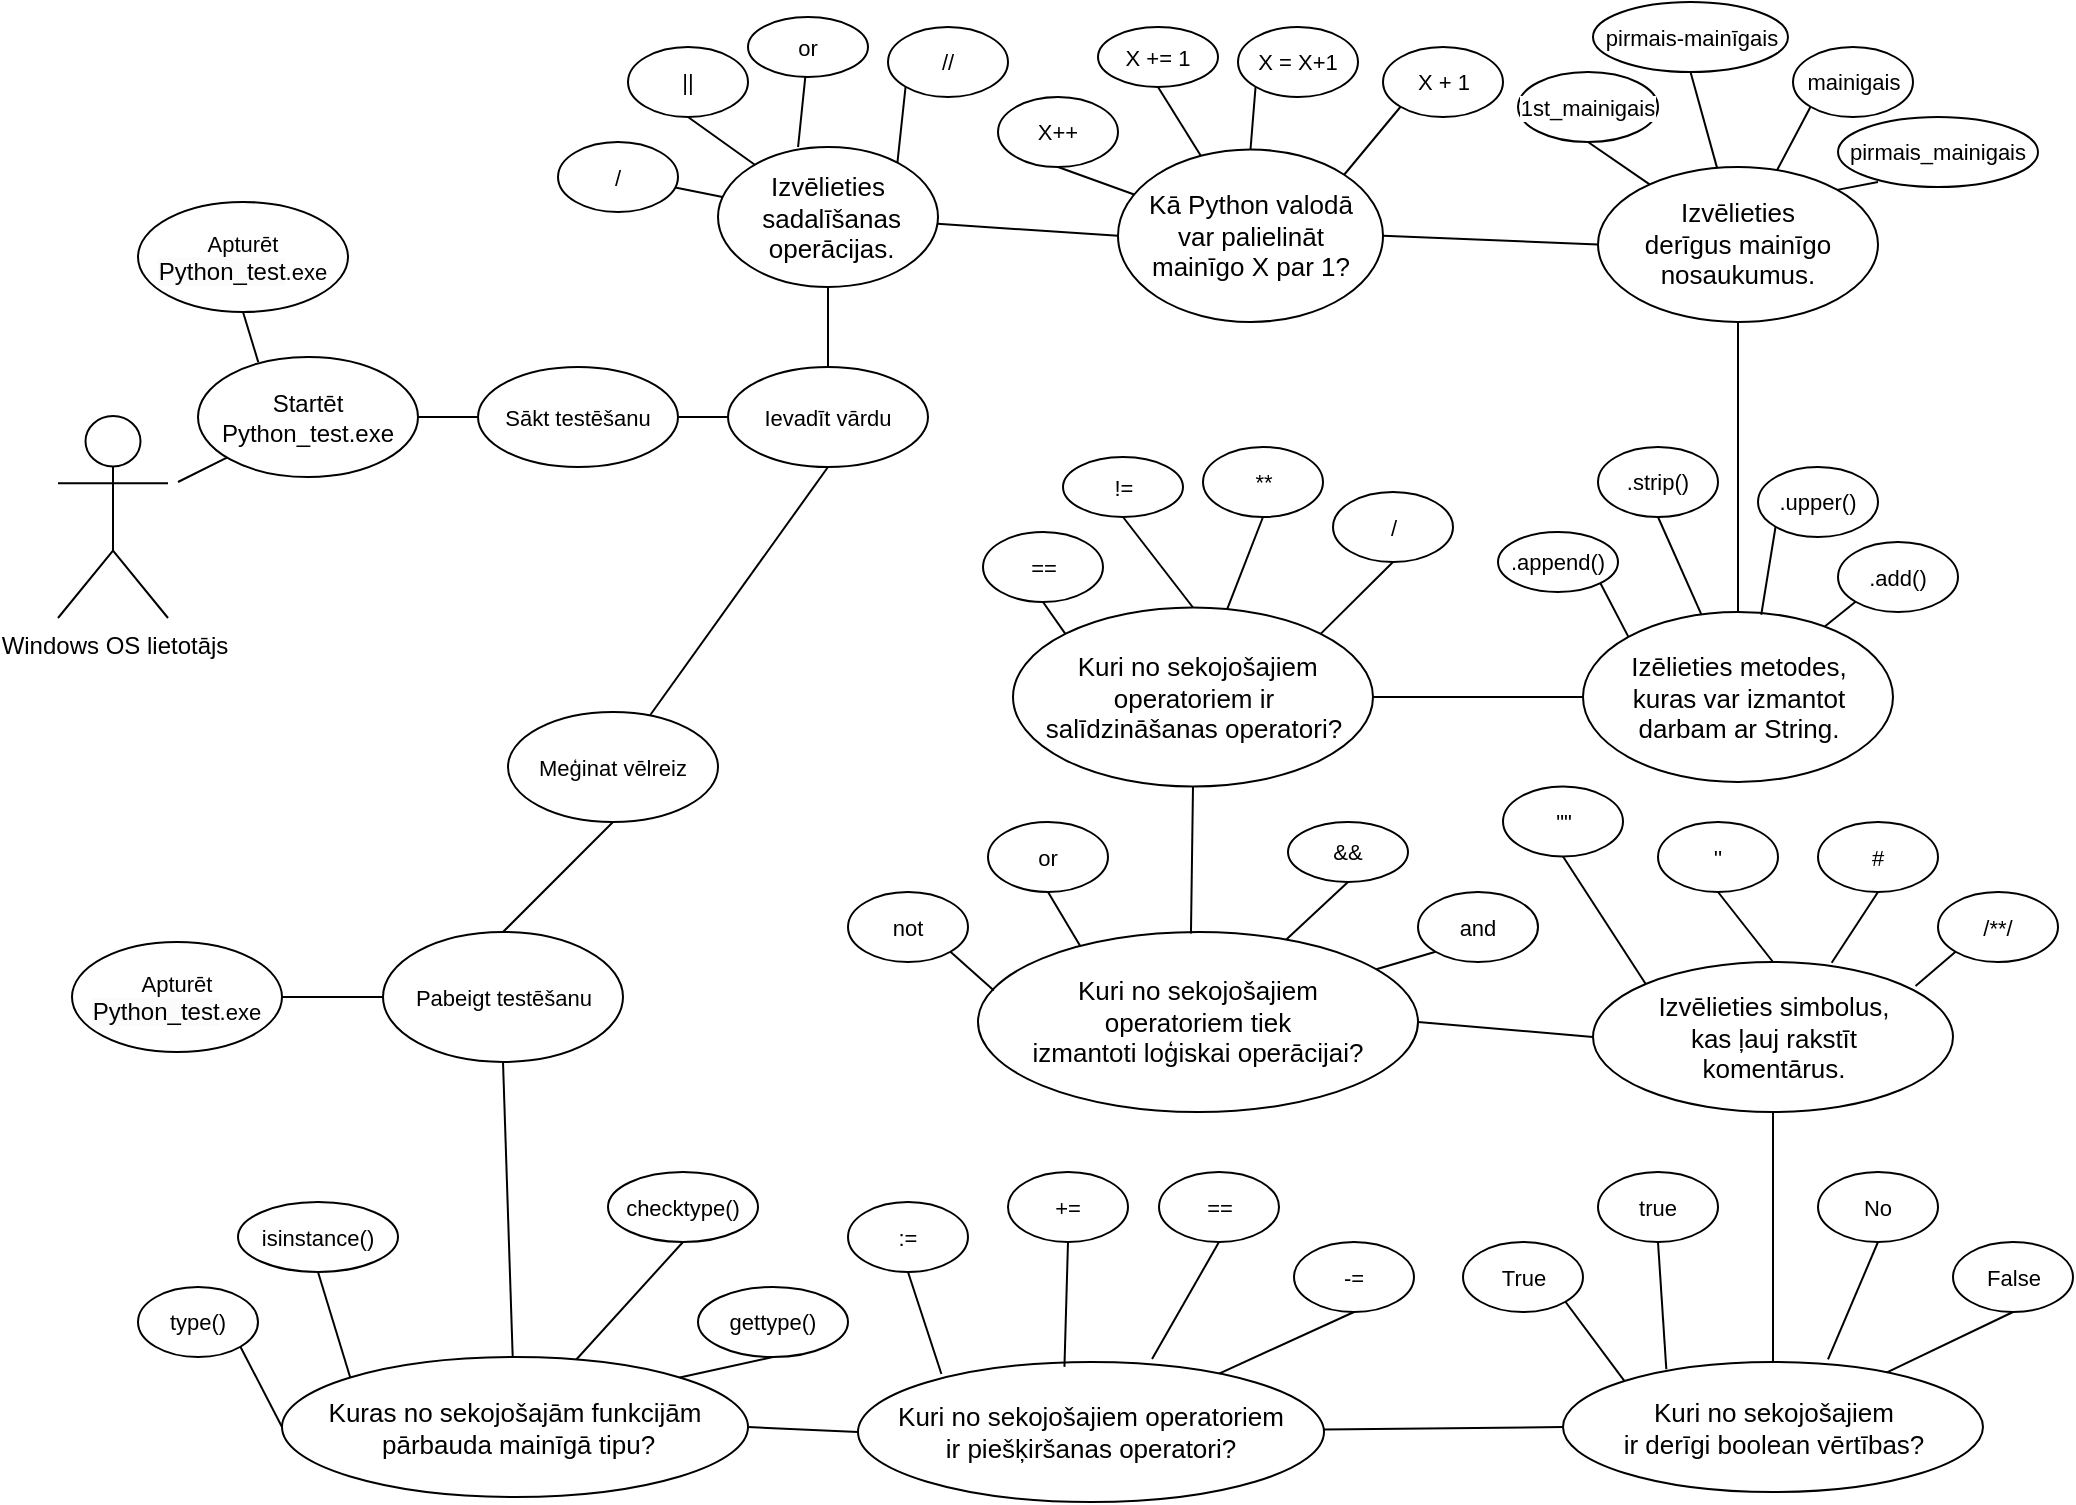<mxfile version="24.4.10" type="device">
  <diagram name="Page-1" id="AFh0QDY7OUevubZ1lofg">
    <mxGraphModel dx="2387" dy="940" grid="1" gridSize="10" guides="1" tooltips="1" connect="1" arrows="1" fold="1" page="1" pageScale="1" pageWidth="850" pageHeight="1100" math="0" shadow="0">
      <root>
        <mxCell id="0" />
        <mxCell id="1" parent="0" />
        <mxCell id="Z0cSFoAsNbvXdKRLB-xp-1" value="Windows OS lietotājs" style="shape=umlActor;verticalLabelPosition=bottom;verticalAlign=top;html=1;" parent="1" vertex="1">
          <mxGeometry x="-800" y="247" width="55" height="101" as="geometry" />
        </mxCell>
        <mxCell id="Z0cSFoAsNbvXdKRLB-xp-67" style="edgeStyle=none;rounded=0;orthogonalLoop=1;jettySize=auto;html=1;exitX=0.274;exitY=0.043;exitDx=0;exitDy=0;entryX=0.5;entryY=1;entryDx=0;entryDy=0;strokeColor=default;align=center;verticalAlign=middle;fontFamily=Helvetica;fontSize=11;fontColor=default;labelBackgroundColor=default;endArrow=none;exitPerimeter=0;" parent="1" source="Z0cSFoAsNbvXdKRLB-xp-3" target="Z0cSFoAsNbvXdKRLB-xp-66" edge="1">
          <mxGeometry relative="1" as="geometry" />
        </mxCell>
        <mxCell id="Z0cSFoAsNbvXdKRLB-xp-131" value="" style="edgeStyle=none;rounded=0;orthogonalLoop=1;jettySize=auto;html=1;strokeColor=default;align=center;verticalAlign=middle;fontFamily=Helvetica;fontSize=11;fontColor=default;labelBackgroundColor=default;endArrow=none;" parent="1" source="Z0cSFoAsNbvXdKRLB-xp-3" edge="1">
          <mxGeometry relative="1" as="geometry">
            <mxPoint x="-740" y="280" as="targetPoint" />
          </mxGeometry>
        </mxCell>
        <mxCell id="Afst8r1-JRauYfZPPQ8e-2" style="edgeStyle=none;rounded=0;orthogonalLoop=1;jettySize=auto;html=1;exitX=1;exitY=0.5;exitDx=0;exitDy=0;strokeColor=default;align=center;verticalAlign=middle;fontFamily=Helvetica;fontSize=11;fontColor=default;labelBackgroundColor=default;endArrow=none;" parent="1" source="Z0cSFoAsNbvXdKRLB-xp-3" target="Z0cSFoAsNbvXdKRLB-xp-124" edge="1">
          <mxGeometry relative="1" as="geometry" />
        </mxCell>
        <mxCell id="Z0cSFoAsNbvXdKRLB-xp-3" value="Startēt Python_test.exe" style="ellipse;whiteSpace=wrap;html=1;" parent="1" vertex="1">
          <mxGeometry x="-730" y="217.5" width="110" height="60" as="geometry" />
        </mxCell>
        <mxCell id="Z0cSFoAsNbvXdKRLB-xp-66" value="Apturēt&lt;br&gt;&lt;div&gt;&lt;span style=&quot;background-color: rgb(251, 251, 251); font-size: 12px;&quot;&gt;Python_test&lt;/span&gt;.exe&lt;/div&gt;" style="ellipse;whiteSpace=wrap;html=1;fontFamily=Helvetica;fontSize=11;fontColor=default;labelBackgroundColor=default;" parent="1" vertex="1">
          <mxGeometry x="-760" y="140" width="105" height="55" as="geometry" />
        </mxCell>
        <mxCell id="Z0cSFoAsNbvXdKRLB-xp-71" style="edgeStyle=none;rounded=0;orthogonalLoop=1;jettySize=auto;html=1;exitX=0.5;exitY=0;exitDx=0;exitDy=0;entryX=0.5;entryY=1;entryDx=0;entryDy=0;strokeColor=default;align=center;verticalAlign=middle;fontFamily=Helvetica;fontSize=11;fontColor=default;labelBackgroundColor=default;endArrow=none;" parent="1" source="Z0cSFoAsNbvXdKRLB-xp-68" target="Z0cSFoAsNbvXdKRLB-xp-70" edge="1">
          <mxGeometry relative="1" as="geometry" />
        </mxCell>
        <mxCell id="Z0cSFoAsNbvXdKRLB-xp-68" value="Ievadīt vārdu" style="ellipse;whiteSpace=wrap;html=1;fontFamily=Helvetica;fontSize=11;fontColor=default;labelBackgroundColor=default;" parent="1" vertex="1">
          <mxGeometry x="-465" y="222.5" width="100" height="50" as="geometry" />
        </mxCell>
        <mxCell id="Z0cSFoAsNbvXdKRLB-xp-78" style="edgeStyle=none;rounded=0;orthogonalLoop=1;jettySize=auto;html=1;exitX=0.815;exitY=0.121;exitDx=0;exitDy=0;entryX=0;entryY=1;entryDx=0;entryDy=0;strokeColor=default;align=center;verticalAlign=middle;fontFamily=Helvetica;fontSize=11;fontColor=default;labelBackgroundColor=default;endArrow=none;exitPerimeter=0;" parent="1" source="Z0cSFoAsNbvXdKRLB-xp-70" target="Z0cSFoAsNbvXdKRLB-xp-77" edge="1">
          <mxGeometry relative="1" as="geometry" />
        </mxCell>
        <mxCell id="Z0cSFoAsNbvXdKRLB-xp-90" style="edgeStyle=none;rounded=0;orthogonalLoop=1;jettySize=auto;html=1;entryX=0;entryY=0.5;entryDx=0;entryDy=0;strokeColor=default;align=center;verticalAlign=middle;fontFamily=Helvetica;fontSize=11;fontColor=default;labelBackgroundColor=default;endArrow=none;" parent="1" source="Z0cSFoAsNbvXdKRLB-xp-70" target="Z0cSFoAsNbvXdKRLB-xp-82" edge="1">
          <mxGeometry relative="1" as="geometry" />
        </mxCell>
        <mxCell id="Z0cSFoAsNbvXdKRLB-xp-70" value="&lt;font style=&quot;font-size: 13px;&quot;&gt;Izvēlieties&lt;/font&gt;&lt;div style=&quot;font-size: 13px;&quot;&gt;&lt;font style=&quot;font-size: 13px;&quot;&gt;&amp;nbsp;sadalīšanas&lt;/font&gt;&lt;div style=&quot;&quot;&gt;&lt;font style=&quot;font-size: 13px;&quot;&gt;&amp;nbsp;operācijas.&lt;/font&gt;&lt;/div&gt;&lt;/div&gt;" style="ellipse;whiteSpace=wrap;html=1;fontFamily=Helvetica;fontSize=11;fontColor=default;labelBackgroundColor=default;" parent="1" vertex="1">
          <mxGeometry x="-470" y="112.5" width="110" height="70" as="geometry" />
        </mxCell>
        <mxCell id="Z0cSFoAsNbvXdKRLB-xp-72" value="or" style="ellipse;whiteSpace=wrap;html=1;fontFamily=Helvetica;fontSize=11;fontColor=default;labelBackgroundColor=default;" parent="1" vertex="1">
          <mxGeometry x="-455" y="47.5" width="60" height="30" as="geometry" />
        </mxCell>
        <mxCell id="Z0cSFoAsNbvXdKRLB-xp-74" style="edgeStyle=none;rounded=0;orthogonalLoop=1;jettySize=auto;html=1;exitX=0.5;exitY=1;exitDx=0;exitDy=0;strokeColor=default;align=center;verticalAlign=middle;fontFamily=Helvetica;fontSize=11;fontColor=default;labelBackgroundColor=default;endArrow=none;" parent="1" source="Z0cSFoAsNbvXdKRLB-xp-73" target="Z0cSFoAsNbvXdKRLB-xp-70" edge="1">
          <mxGeometry relative="1" as="geometry" />
        </mxCell>
        <mxCell id="Z0cSFoAsNbvXdKRLB-xp-73" value="||" style="ellipse;whiteSpace=wrap;html=1;fontFamily=Helvetica;fontSize=11;fontColor=default;labelBackgroundColor=default;" parent="1" vertex="1">
          <mxGeometry x="-515" y="62.5" width="60" height="35" as="geometry" />
        </mxCell>
        <mxCell id="Z0cSFoAsNbvXdKRLB-xp-75" style="edgeStyle=none;rounded=0;orthogonalLoop=1;jettySize=auto;html=1;strokeColor=default;align=center;verticalAlign=middle;fontFamily=Helvetica;fontSize=11;fontColor=default;labelBackgroundColor=default;endArrow=none;entryX=0.364;entryY=0;entryDx=0;entryDy=0;entryPerimeter=0;" parent="1" source="Z0cSFoAsNbvXdKRLB-xp-72" target="Z0cSFoAsNbvXdKRLB-xp-70" edge="1">
          <mxGeometry relative="1" as="geometry">
            <mxPoint x="-423" y="119.5" as="targetPoint" />
          </mxGeometry>
        </mxCell>
        <mxCell id="Z0cSFoAsNbvXdKRLB-xp-77" value="//" style="ellipse;whiteSpace=wrap;html=1;fontFamily=Helvetica;fontSize=11;fontColor=default;labelBackgroundColor=default;" parent="1" vertex="1">
          <mxGeometry x="-385" y="52.5" width="60" height="35" as="geometry" />
        </mxCell>
        <mxCell id="Z0cSFoAsNbvXdKRLB-xp-123" value="" style="edgeStyle=none;rounded=0;orthogonalLoop=1;jettySize=auto;html=1;strokeColor=default;align=center;verticalAlign=middle;fontFamily=Helvetica;fontSize=11;fontColor=default;labelBackgroundColor=default;endArrow=none;" parent="1" source="Z0cSFoAsNbvXdKRLB-xp-79" target="Z0cSFoAsNbvXdKRLB-xp-70" edge="1">
          <mxGeometry relative="1" as="geometry" />
        </mxCell>
        <mxCell id="Z0cSFoAsNbvXdKRLB-xp-79" value="/" style="ellipse;whiteSpace=wrap;html=1;fontFamily=Helvetica;fontSize=11;fontColor=default;labelBackgroundColor=default;" parent="1" vertex="1">
          <mxGeometry x="-550" y="110" width="60" height="35" as="geometry" />
        </mxCell>
        <mxCell id="Z0cSFoAsNbvXdKRLB-xp-81" style="edgeStyle=none;rounded=0;orthogonalLoop=1;jettySize=auto;html=1;exitX=0.5;exitY=0;exitDx=0;exitDy=0;entryX=0;entryY=1;entryDx=0;entryDy=0;strokeColor=default;align=center;verticalAlign=middle;fontFamily=Helvetica;fontSize=11;fontColor=default;labelBackgroundColor=default;endArrow=none;" parent="1" source="Z0cSFoAsNbvXdKRLB-xp-82" target="Z0cSFoAsNbvXdKRLB-xp-87" edge="1">
          <mxGeometry relative="1" as="geometry" />
        </mxCell>
        <mxCell id="Z0cSFoAsNbvXdKRLB-xp-101" style="edgeStyle=none;rounded=0;orthogonalLoop=1;jettySize=auto;html=1;exitX=1;exitY=0.5;exitDx=0;exitDy=0;entryX=0;entryY=0.5;entryDx=0;entryDy=0;strokeColor=default;align=center;verticalAlign=middle;fontFamily=Helvetica;fontSize=11;fontColor=default;labelBackgroundColor=default;endArrow=none;" parent="1" source="Z0cSFoAsNbvXdKRLB-xp-82" target="Z0cSFoAsNbvXdKRLB-xp-92" edge="1">
          <mxGeometry relative="1" as="geometry" />
        </mxCell>
        <mxCell id="Afst8r1-JRauYfZPPQ8e-6" style="edgeStyle=none;rounded=0;orthogonalLoop=1;jettySize=auto;html=1;exitX=1;exitY=0;exitDx=0;exitDy=0;entryX=0;entryY=1;entryDx=0;entryDy=0;strokeColor=default;align=center;verticalAlign=middle;fontFamily=Helvetica;fontSize=11;fontColor=default;labelBackgroundColor=default;endArrow=none;" parent="1" source="Z0cSFoAsNbvXdKRLB-xp-82" target="Afst8r1-JRauYfZPPQ8e-5" edge="1">
          <mxGeometry relative="1" as="geometry" />
        </mxCell>
        <mxCell id="Z0cSFoAsNbvXdKRLB-xp-82" value="&lt;font style=&quot;font-size: 13px;&quot;&gt;Kā Python valodā&lt;/font&gt;&lt;div style=&quot;font-size: 13px;&quot;&gt;&lt;font style=&quot;font-size: 13px;&quot;&gt;&amp;nbsp;var palielināt&amp;nbsp;&lt;/font&gt;&lt;/div&gt;&lt;div style=&quot;font-size: 13px;&quot;&gt;&lt;font style=&quot;font-size: 13px;&quot;&gt;mainīgo X par 1?&lt;/font&gt;&lt;/div&gt;" style="ellipse;whiteSpace=wrap;html=1;fontFamily=Helvetica;fontSize=11;fontColor=default;labelBackgroundColor=default;" parent="1" vertex="1">
          <mxGeometry x="-270" y="113.75" width="132.5" height="86.25" as="geometry" />
        </mxCell>
        <mxCell id="Afst8r1-JRauYfZPPQ8e-4" style="edgeStyle=none;rounded=0;orthogonalLoop=1;jettySize=auto;html=1;exitX=0.5;exitY=1;exitDx=0;exitDy=0;strokeColor=default;align=center;verticalAlign=middle;fontFamily=Helvetica;fontSize=11;fontColor=default;labelBackgroundColor=default;endArrow=none;" parent="1" source="Z0cSFoAsNbvXdKRLB-xp-83" target="Z0cSFoAsNbvXdKRLB-xp-82" edge="1">
          <mxGeometry relative="1" as="geometry" />
        </mxCell>
        <mxCell id="Z0cSFoAsNbvXdKRLB-xp-83" value="X += 1" style="ellipse;whiteSpace=wrap;html=1;fontFamily=Helvetica;fontSize=11;fontColor=default;labelBackgroundColor=default;" parent="1" vertex="1">
          <mxGeometry x="-280" y="52.5" width="60" height="30" as="geometry" />
        </mxCell>
        <mxCell id="Z0cSFoAsNbvXdKRLB-xp-84" style="edgeStyle=none;rounded=0;orthogonalLoop=1;jettySize=auto;html=1;exitX=0.5;exitY=1;exitDx=0;exitDy=0;strokeColor=default;align=center;verticalAlign=middle;fontFamily=Helvetica;fontSize=11;fontColor=default;labelBackgroundColor=default;endArrow=none;" parent="1" source="Z0cSFoAsNbvXdKRLB-xp-85" target="Z0cSFoAsNbvXdKRLB-xp-82" edge="1">
          <mxGeometry relative="1" as="geometry" />
        </mxCell>
        <mxCell id="Z0cSFoAsNbvXdKRLB-xp-85" value="X++" style="ellipse;whiteSpace=wrap;html=1;fontFamily=Helvetica;fontSize=11;fontColor=default;labelBackgroundColor=default;" parent="1" vertex="1">
          <mxGeometry x="-330" y="87.5" width="60" height="35" as="geometry" />
        </mxCell>
        <mxCell id="Z0cSFoAsNbvXdKRLB-xp-87" value="X = X+1" style="ellipse;whiteSpace=wrap;html=1;fontFamily=Helvetica;fontSize=11;fontColor=default;labelBackgroundColor=default;" parent="1" vertex="1">
          <mxGeometry x="-210" y="52.5" width="60" height="35" as="geometry" />
        </mxCell>
        <mxCell id="Afst8r1-JRauYfZPPQ8e-15" style="edgeStyle=none;rounded=0;orthogonalLoop=1;jettySize=auto;html=1;entryX=0;entryY=1;entryDx=0;entryDy=0;strokeColor=default;align=center;verticalAlign=middle;fontFamily=Helvetica;fontSize=11;fontColor=default;labelBackgroundColor=default;endArrow=none;" parent="1" source="Z0cSFoAsNbvXdKRLB-xp-92" target="Z0cSFoAsNbvXdKRLB-xp-97" edge="1">
          <mxGeometry relative="1" as="geometry" />
        </mxCell>
        <mxCell id="Afst8r1-JRauYfZPPQ8e-17" style="edgeStyle=none;rounded=0;orthogonalLoop=1;jettySize=auto;html=1;exitX=0.5;exitY=1;exitDx=0;exitDy=0;strokeColor=default;align=center;verticalAlign=middle;fontFamily=Helvetica;fontSize=11;fontColor=default;labelBackgroundColor=default;endArrow=none;" parent="1" source="Z0cSFoAsNbvXdKRLB-xp-92" target="Z0cSFoAsNbvXdKRLB-xp-103" edge="1">
          <mxGeometry relative="1" as="geometry" />
        </mxCell>
        <mxCell id="Z0cSFoAsNbvXdKRLB-xp-92" value="&lt;font style=&quot;font-size: 13px;&quot;&gt;Izvēlieties&lt;/font&gt;&lt;div&gt;&lt;font style=&quot;font-size: 13px;&quot;&gt;derīgus&amp;nbsp;&lt;/font&gt;&lt;span style=&quot;font-size: 13px;&quot;&gt;mainīgo&lt;/span&gt;&lt;/div&gt;&lt;div&gt;&lt;span style=&quot;font-size: 13px;&quot;&gt;nosaukumus.&lt;/span&gt;&lt;/div&gt;" style="ellipse;whiteSpace=wrap;html=1;fontFamily=Helvetica;fontSize=11;fontColor=default;labelBackgroundColor=default;" parent="1" vertex="1">
          <mxGeometry x="-30" y="122.5" width="140" height="77.5" as="geometry" />
        </mxCell>
        <mxCell id="Afst8r1-JRauYfZPPQ8e-8" style="edgeStyle=none;rounded=0;orthogonalLoop=1;jettySize=auto;html=1;exitX=0.5;exitY=1;exitDx=0;exitDy=0;strokeColor=default;align=center;verticalAlign=middle;fontFamily=Helvetica;fontSize=11;fontColor=default;labelBackgroundColor=default;endArrow=none;" parent="1" source="Z0cSFoAsNbvXdKRLB-xp-93" target="Z0cSFoAsNbvXdKRLB-xp-92" edge="1">
          <mxGeometry relative="1" as="geometry" />
        </mxCell>
        <mxCell id="Z0cSFoAsNbvXdKRLB-xp-93" value="&lt;span style=&quot;text-align: left;&quot;&gt;pirmais-mainīgais&lt;/span&gt;" style="ellipse;whiteSpace=wrap;html=1;fontFamily=Helvetica;fontSize=11;fontColor=default;labelBackgroundColor=default;" parent="1" vertex="1">
          <mxGeometry x="-32.5" y="40" width="97.5" height="35" as="geometry" />
        </mxCell>
        <mxCell id="Z0cSFoAsNbvXdKRLB-xp-94" style="edgeStyle=none;rounded=0;orthogonalLoop=1;jettySize=auto;html=1;exitX=0.5;exitY=1;exitDx=0;exitDy=0;strokeColor=default;align=center;verticalAlign=middle;fontFamily=Helvetica;fontSize=11;fontColor=default;labelBackgroundColor=default;endArrow=none;" parent="1" source="Z0cSFoAsNbvXdKRLB-xp-95" target="Z0cSFoAsNbvXdKRLB-xp-92" edge="1">
          <mxGeometry relative="1" as="geometry" />
        </mxCell>
        <mxCell id="Z0cSFoAsNbvXdKRLB-xp-95" value="&lt;span style=&quot;text-align: left;&quot;&gt;1st_mainigais&lt;/span&gt;" style="ellipse;whiteSpace=wrap;html=1;fontFamily=Helvetica;fontSize=11;fontColor=default;labelBackgroundColor=default;" parent="1" vertex="1">
          <mxGeometry x="-70" y="75" width="70" height="35" as="geometry" />
        </mxCell>
        <mxCell id="Z0cSFoAsNbvXdKRLB-xp-97" value="mainigais" style="ellipse;whiteSpace=wrap;html=1;fontFamily=Helvetica;fontSize=11;fontColor=default;labelBackgroundColor=default;" parent="1" vertex="1">
          <mxGeometry x="67.5" y="62.5" width="60" height="35" as="geometry" />
        </mxCell>
        <mxCell id="Z0cSFoAsNbvXdKRLB-xp-122" style="edgeStyle=none;rounded=0;orthogonalLoop=1;jettySize=auto;html=1;exitX=0;exitY=0.5;exitDx=0;exitDy=0;entryX=1;entryY=0.5;entryDx=0;entryDy=0;strokeColor=default;align=center;verticalAlign=middle;fontFamily=Helvetica;fontSize=11;fontColor=default;labelBackgroundColor=default;endArrow=none;" parent="1" source="Z0cSFoAsNbvXdKRLB-xp-103" target="Z0cSFoAsNbvXdKRLB-xp-114" edge="1">
          <mxGeometry relative="1" as="geometry" />
        </mxCell>
        <mxCell id="Afst8r1-JRauYfZPPQ8e-23" style="edgeStyle=none;rounded=0;orthogonalLoop=1;jettySize=auto;html=1;exitX=0;exitY=0;exitDx=0;exitDy=0;entryX=1;entryY=1;entryDx=0;entryDy=0;strokeColor=default;align=center;verticalAlign=middle;fontFamily=Helvetica;fontSize=11;fontColor=default;labelBackgroundColor=default;endArrow=none;" parent="1" source="Z0cSFoAsNbvXdKRLB-xp-103" target="Z0cSFoAsNbvXdKRLB-xp-104" edge="1">
          <mxGeometry relative="1" as="geometry" />
        </mxCell>
        <mxCell id="Z0cSFoAsNbvXdKRLB-xp-103" value="&lt;font style=&quot;font-size: 13px;&quot;&gt;Izēlieties metodes,&lt;/font&gt;&lt;div style=&quot;font-size: 13px;&quot;&gt;&lt;font style=&quot;font-size: 13px;&quot;&gt;kuras var izmantot&lt;/font&gt;&lt;/div&gt;&lt;div style=&quot;font-size: 13px;&quot;&gt;&lt;font style=&quot;font-size: 13px;&quot;&gt;darbam ar String.&lt;/font&gt;&lt;/div&gt;" style="ellipse;whiteSpace=wrap;html=1;fontFamily=Helvetica;fontSize=11;fontColor=default;labelBackgroundColor=default;" parent="1" vertex="1">
          <mxGeometry x="-37.5" y="345" width="155" height="85" as="geometry" />
        </mxCell>
        <mxCell id="Z0cSFoAsNbvXdKRLB-xp-104" value="&lt;span style=&quot;text-align: left;&quot;&gt;.append()&lt;/span&gt;" style="ellipse;whiteSpace=wrap;html=1;fontFamily=Helvetica;fontSize=11;fontColor=default;labelBackgroundColor=default;" parent="1" vertex="1">
          <mxGeometry x="-80" y="305" width="60" height="30" as="geometry" />
        </mxCell>
        <mxCell id="Z0cSFoAsNbvXdKRLB-xp-106" value="&lt;span style=&quot;text-align: left;&quot;&gt;.upper()&lt;/span&gt;" style="ellipse;whiteSpace=wrap;html=1;fontFamily=Helvetica;fontSize=11;fontColor=default;labelBackgroundColor=default;" parent="1" vertex="1">
          <mxGeometry x="50" y="272.5" width="60" height="35" as="geometry" />
        </mxCell>
        <mxCell id="Afst8r1-JRauYfZPPQ8e-24" style="edgeStyle=none;rounded=0;orthogonalLoop=1;jettySize=auto;html=1;exitX=0.5;exitY=1;exitDx=0;exitDy=0;strokeColor=default;align=center;verticalAlign=middle;fontFamily=Helvetica;fontSize=11;fontColor=default;labelBackgroundColor=default;endArrow=none;" parent="1" source="Z0cSFoAsNbvXdKRLB-xp-108" target="Z0cSFoAsNbvXdKRLB-xp-103" edge="1">
          <mxGeometry relative="1" as="geometry" />
        </mxCell>
        <mxCell id="Z0cSFoAsNbvXdKRLB-xp-108" value="&lt;span style=&quot;text-align: left;&quot;&gt;.strip()&lt;/span&gt;" style="ellipse;whiteSpace=wrap;html=1;fontFamily=Helvetica;fontSize=11;fontColor=default;labelBackgroundColor=default;" parent="1" vertex="1">
          <mxGeometry x="-30" y="262.5" width="60" height="35" as="geometry" />
        </mxCell>
        <mxCell id="Afst8r1-JRauYfZPPQ8e-22" style="edgeStyle=none;rounded=0;orthogonalLoop=1;jettySize=auto;html=1;exitX=0;exitY=1;exitDx=0;exitDy=0;strokeColor=default;align=center;verticalAlign=middle;fontFamily=Helvetica;fontSize=11;fontColor=default;labelBackgroundColor=default;endArrow=none;" parent="1" source="Z0cSFoAsNbvXdKRLB-xp-109" target="Z0cSFoAsNbvXdKRLB-xp-103" edge="1">
          <mxGeometry relative="1" as="geometry" />
        </mxCell>
        <mxCell id="Z0cSFoAsNbvXdKRLB-xp-109" value="&lt;span style=&quot;text-align: left;&quot;&gt;.add()&lt;/span&gt;" style="ellipse;whiteSpace=wrap;html=1;fontFamily=Helvetica;fontSize=11;fontColor=default;labelBackgroundColor=default;" parent="1" vertex="1">
          <mxGeometry x="90" y="310" width="60" height="35" as="geometry" />
        </mxCell>
        <mxCell id="Z0cSFoAsNbvXdKRLB-xp-114" value="&lt;font style=&quot;font-size: 13px;&quot;&gt;&amp;nbsp;Kuri no sekojošajiem&lt;/font&gt;&lt;div style=&quot;font-size: 13px;&quot;&gt;&lt;font style=&quot;font-size: 13px;&quot;&gt;operatoriem ir&lt;/font&gt;&lt;/div&gt;&lt;div style=&quot;font-size: 13px;&quot;&gt;&lt;font style=&quot;font-size: 13px;&quot;&gt;salīdzināšanas operatori?&lt;/font&gt;&lt;/div&gt;" style="ellipse;whiteSpace=wrap;html=1;fontFamily=Helvetica;fontSize=11;fontColor=default;labelBackgroundColor=default;" parent="1" vertex="1">
          <mxGeometry x="-322.5" y="342.75" width="180" height="89.5" as="geometry" />
        </mxCell>
        <mxCell id="Afst8r1-JRauYfZPPQ8e-30" style="edgeStyle=none;rounded=0;orthogonalLoop=1;jettySize=auto;html=1;exitX=0.5;exitY=1;exitDx=0;exitDy=0;entryX=0.5;entryY=0;entryDx=0;entryDy=0;strokeColor=default;align=center;verticalAlign=middle;fontFamily=Helvetica;fontSize=11;fontColor=default;labelBackgroundColor=default;endArrow=none;" parent="1" source="Z0cSFoAsNbvXdKRLB-xp-115" target="Z0cSFoAsNbvXdKRLB-xp-114" edge="1">
          <mxGeometry relative="1" as="geometry" />
        </mxCell>
        <mxCell id="Z0cSFoAsNbvXdKRLB-xp-115" value="!=" style="ellipse;whiteSpace=wrap;html=1;fontFamily=Helvetica;fontSize=11;fontColor=default;labelBackgroundColor=default;" parent="1" vertex="1">
          <mxGeometry x="-297.5" y="267.5" width="60" height="30" as="geometry" />
        </mxCell>
        <mxCell id="Afst8r1-JRauYfZPPQ8e-29" style="edgeStyle=none;rounded=0;orthogonalLoop=1;jettySize=auto;html=1;exitX=0.5;exitY=1;exitDx=0;exitDy=0;entryX=0;entryY=0;entryDx=0;entryDy=0;strokeColor=default;align=center;verticalAlign=middle;fontFamily=Helvetica;fontSize=11;fontColor=default;labelBackgroundColor=default;endArrow=none;" parent="1" source="Z0cSFoAsNbvXdKRLB-xp-117" target="Z0cSFoAsNbvXdKRLB-xp-114" edge="1">
          <mxGeometry relative="1" as="geometry" />
        </mxCell>
        <mxCell id="Z0cSFoAsNbvXdKRLB-xp-117" value="==" style="ellipse;whiteSpace=wrap;html=1;fontFamily=Helvetica;fontSize=11;fontColor=default;labelBackgroundColor=default;" parent="1" vertex="1">
          <mxGeometry x="-337.5" y="305" width="60" height="35" as="geometry" />
        </mxCell>
        <mxCell id="Afst8r1-JRauYfZPPQ8e-31" style="edgeStyle=none;rounded=0;orthogonalLoop=1;jettySize=auto;html=1;exitX=0.5;exitY=1;exitDx=0;exitDy=0;strokeColor=default;align=center;verticalAlign=middle;fontFamily=Helvetica;fontSize=11;fontColor=default;labelBackgroundColor=default;endArrow=none;" parent="1" source="Z0cSFoAsNbvXdKRLB-xp-119" target="Z0cSFoAsNbvXdKRLB-xp-114" edge="1">
          <mxGeometry relative="1" as="geometry" />
        </mxCell>
        <mxCell id="Z0cSFoAsNbvXdKRLB-xp-119" value="**" style="ellipse;whiteSpace=wrap;html=1;fontFamily=Helvetica;fontSize=11;fontColor=default;labelBackgroundColor=default;" parent="1" vertex="1">
          <mxGeometry x="-227.5" y="262.5" width="60" height="35" as="geometry" />
        </mxCell>
        <mxCell id="Afst8r1-JRauYfZPPQ8e-32" style="edgeStyle=none;rounded=0;orthogonalLoop=1;jettySize=auto;html=1;exitX=0.5;exitY=1;exitDx=0;exitDy=0;entryX=1;entryY=0;entryDx=0;entryDy=0;strokeColor=default;align=center;verticalAlign=middle;fontFamily=Helvetica;fontSize=11;fontColor=default;labelBackgroundColor=default;endArrow=none;" parent="1" source="Z0cSFoAsNbvXdKRLB-xp-120" target="Z0cSFoAsNbvXdKRLB-xp-114" edge="1">
          <mxGeometry relative="1" as="geometry" />
        </mxCell>
        <mxCell id="Z0cSFoAsNbvXdKRLB-xp-120" value="/" style="ellipse;whiteSpace=wrap;html=1;fontFamily=Helvetica;fontSize=11;fontColor=default;labelBackgroundColor=default;" parent="1" vertex="1">
          <mxGeometry x="-162.5" y="285" width="60" height="35" as="geometry" />
        </mxCell>
        <mxCell id="Afst8r1-JRauYfZPPQ8e-3" style="edgeStyle=none;rounded=0;orthogonalLoop=1;jettySize=auto;html=1;exitX=1;exitY=0.5;exitDx=0;exitDy=0;entryX=0;entryY=0.5;entryDx=0;entryDy=0;strokeColor=default;align=center;verticalAlign=middle;fontFamily=Helvetica;fontSize=11;fontColor=default;labelBackgroundColor=default;endArrow=none;" parent="1" source="Z0cSFoAsNbvXdKRLB-xp-124" target="Z0cSFoAsNbvXdKRLB-xp-68" edge="1">
          <mxGeometry relative="1" as="geometry" />
        </mxCell>
        <mxCell id="Z0cSFoAsNbvXdKRLB-xp-124" value="Sākt testēšanu" style="ellipse;whiteSpace=wrap;html=1;fontFamily=Helvetica;fontSize=11;fontColor=default;labelBackgroundColor=default;" parent="1" vertex="1">
          <mxGeometry x="-590" y="222.5" width="100" height="50" as="geometry" />
        </mxCell>
        <mxCell id="Afst8r1-JRauYfZPPQ8e-43" style="edgeStyle=none;rounded=0;orthogonalLoop=1;jettySize=auto;html=1;exitX=1;exitY=0.5;exitDx=0;exitDy=0;entryX=0;entryY=0.5;entryDx=0;entryDy=0;strokeColor=default;align=center;verticalAlign=middle;fontFamily=Helvetica;fontSize=11;fontColor=default;labelBackgroundColor=default;endArrow=none;" parent="1" source="Z0cSFoAsNbvXdKRLB-xp-133" target="Z0cSFoAsNbvXdKRLB-xp-145" edge="1">
          <mxGeometry relative="1" as="geometry" />
        </mxCell>
        <mxCell id="Z0cSFoAsNbvXdKRLB-xp-133" value="&lt;span style=&quot;text-align: left; font-size: 13px;&quot;&gt;&lt;font style=&quot;font-size: 13px;&quot;&gt;Kuri no sekojošajiem&lt;/font&gt;&lt;/span&gt;&lt;div style=&quot;font-size: 13px;&quot;&gt;&lt;span style=&quot;text-align: left;&quot;&gt;&lt;font style=&quot;font-size: 13px;&quot;&gt;operatoriem tiek&lt;/font&gt;&lt;/span&gt;&lt;/div&gt;&lt;div style=&quot;font-size: 13px;&quot;&gt;&lt;span style=&quot;text-align: left;&quot;&gt;&lt;font style=&quot;font-size: 13px;&quot;&gt;izmantoti loģiskai operācijai?&lt;/font&gt;&lt;/span&gt;&lt;/div&gt;" style="ellipse;whiteSpace=wrap;html=1;fontFamily=Helvetica;fontSize=11;fontColor=default;labelBackgroundColor=default;" parent="1" vertex="1">
          <mxGeometry x="-340" y="505" width="220" height="90" as="geometry" />
        </mxCell>
        <mxCell id="Afst8r1-JRauYfZPPQ8e-38" style="edgeStyle=none;rounded=0;orthogonalLoop=1;jettySize=auto;html=1;exitX=0.5;exitY=1;exitDx=0;exitDy=0;strokeColor=default;align=center;verticalAlign=middle;fontFamily=Helvetica;fontSize=11;fontColor=default;labelBackgroundColor=default;endArrow=none;" parent="1" source="Z0cSFoAsNbvXdKRLB-xp-134" target="Z0cSFoAsNbvXdKRLB-xp-133" edge="1">
          <mxGeometry relative="1" as="geometry" />
        </mxCell>
        <mxCell id="Z0cSFoAsNbvXdKRLB-xp-134" value="&amp;amp;&amp;amp;" style="ellipse;whiteSpace=wrap;html=1;fontFamily=Helvetica;fontSize=11;fontColor=default;labelBackgroundColor=default;" parent="1" vertex="1">
          <mxGeometry x="-185" y="450" width="60" height="30" as="geometry" />
        </mxCell>
        <mxCell id="Z0cSFoAsNbvXdKRLB-xp-136" value="or" style="ellipse;whiteSpace=wrap;html=1;fontFamily=Helvetica;fontSize=11;fontColor=default;labelBackgroundColor=default;" parent="1" vertex="1">
          <mxGeometry x="-335" y="450" width="60" height="35" as="geometry" />
        </mxCell>
        <mxCell id="Afst8r1-JRauYfZPPQ8e-39" style="edgeStyle=none;rounded=0;orthogonalLoop=1;jettySize=auto;html=1;exitX=0;exitY=1;exitDx=0;exitDy=0;strokeColor=default;align=center;verticalAlign=middle;fontFamily=Helvetica;fontSize=11;fontColor=default;labelBackgroundColor=default;endArrow=none;" parent="1" source="Z0cSFoAsNbvXdKRLB-xp-138" target="Z0cSFoAsNbvXdKRLB-xp-133" edge="1">
          <mxGeometry relative="1" as="geometry" />
        </mxCell>
        <mxCell id="Z0cSFoAsNbvXdKRLB-xp-138" value="and" style="ellipse;whiteSpace=wrap;html=1;fontFamily=Helvetica;fontSize=11;fontColor=default;labelBackgroundColor=default;" parent="1" vertex="1">
          <mxGeometry x="-120" y="485" width="60" height="35" as="geometry" />
        </mxCell>
        <mxCell id="Z0cSFoAsNbvXdKRLB-xp-139" value="not" style="ellipse;whiteSpace=wrap;html=1;fontFamily=Helvetica;fontSize=11;fontColor=default;labelBackgroundColor=default;" parent="1" vertex="1">
          <mxGeometry x="-405" y="485" width="60" height="35" as="geometry" />
        </mxCell>
        <mxCell id="Afst8r1-JRauYfZPPQ8e-54" style="edgeStyle=none;rounded=0;orthogonalLoop=1;jettySize=auto;html=1;entryX=0.5;entryY=0;entryDx=0;entryDy=0;strokeColor=default;align=center;verticalAlign=middle;fontFamily=Helvetica;fontSize=11;fontColor=default;labelBackgroundColor=default;endArrow=none;" parent="1" source="Z0cSFoAsNbvXdKRLB-xp-145" target="Z0cSFoAsNbvXdKRLB-xp-155" edge="1">
          <mxGeometry relative="1" as="geometry" />
        </mxCell>
        <mxCell id="Z0cSFoAsNbvXdKRLB-xp-145" value="&lt;span style=&quot;text-align: left; font-size: 13px;&quot;&gt;&lt;font style=&quot;font-size: 13px;&quot;&gt;Izvēlieties simbolus,&lt;/font&gt;&lt;/span&gt;&lt;div style=&quot;font-size: 13px;&quot;&gt;&lt;font style=&quot;font-size: 13px;&quot;&gt;&lt;span style=&quot;text-align: left;&quot;&gt;kas&amp;nbsp;&lt;/span&gt;&lt;span style=&quot;text-align: left;&quot;&gt;ļauj rakstīt&lt;/span&gt;&lt;/font&gt;&lt;/div&gt;&lt;div style=&quot;font-size: 13px;&quot;&gt;&lt;span style=&quot;text-align: left;&quot;&gt;&lt;font style=&quot;font-size: 13px;&quot;&gt;komentārus.&lt;/font&gt;&lt;/span&gt;&lt;/div&gt;" style="ellipse;whiteSpace=wrap;html=1;fontFamily=Helvetica;fontSize=11;fontColor=default;labelBackgroundColor=default;" parent="1" vertex="1">
          <mxGeometry x="-32.5" y="520" width="180" height="75" as="geometry" />
        </mxCell>
        <mxCell id="Afst8r1-JRauYfZPPQ8e-72" style="edgeStyle=none;rounded=0;orthogonalLoop=1;jettySize=auto;html=1;exitX=0;exitY=0.5;exitDx=0;exitDy=0;strokeColor=default;align=center;verticalAlign=middle;fontFamily=Helvetica;fontSize=11;fontColor=default;labelBackgroundColor=default;endArrow=none;" parent="1" source="Z0cSFoAsNbvXdKRLB-xp-155" target="Afst8r1-JRauYfZPPQ8e-63" edge="1">
          <mxGeometry relative="1" as="geometry" />
        </mxCell>
        <mxCell id="Z0cSFoAsNbvXdKRLB-xp-155" value="&lt;span style=&quot;text-align: left; font-size: 13px;&quot;&gt;&lt;font style=&quot;font-size: 13px;&quot;&gt;Kuri no sekojošajiem&lt;/font&gt;&lt;/span&gt;&lt;div style=&quot;font-size: 13px;&quot;&gt;&lt;span style=&quot;text-align: left;&quot;&gt;&lt;font style=&quot;font-size: 13px;&quot;&gt;ir derīgi boolean vērtības?&lt;/font&gt;&lt;/span&gt;&lt;/div&gt;" style="ellipse;whiteSpace=wrap;html=1;fontFamily=Helvetica;fontSize=11;fontColor=default;labelBackgroundColor=default;" parent="1" vertex="1">
          <mxGeometry x="-47.5" y="720" width="210" height="65" as="geometry" />
        </mxCell>
        <mxCell id="Afst8r1-JRauYfZPPQ8e-90" style="edgeStyle=none;rounded=0;orthogonalLoop=1;jettySize=auto;html=1;exitX=0.5;exitY=1;exitDx=0;exitDy=0;strokeColor=default;align=center;verticalAlign=middle;fontFamily=Helvetica;fontSize=11;fontColor=default;labelBackgroundColor=default;endArrow=none;" parent="1" source="Z0cSFoAsNbvXdKRLB-xp-184" target="Afst8r1-JRauYfZPPQ8e-74" edge="1">
          <mxGeometry relative="1" as="geometry" />
        </mxCell>
        <mxCell id="Z0cSFoAsNbvXdKRLB-xp-184" value="Pabeigt testēšanu" style="ellipse;whiteSpace=wrap;html=1;fontFamily=Helvetica;fontSize=11;fontColor=default;labelBackgroundColor=default;" parent="1" vertex="1">
          <mxGeometry x="-637.5" y="505" width="120" height="65" as="geometry" />
        </mxCell>
        <mxCell id="Afst8r1-JRauYfZPPQ8e-91" value="" style="edgeStyle=none;rounded=0;orthogonalLoop=1;jettySize=auto;html=1;strokeColor=default;align=center;verticalAlign=middle;fontFamily=Helvetica;fontSize=11;fontColor=default;labelBackgroundColor=default;endArrow=none;" parent="1" source="Z0cSFoAsNbvXdKRLB-xp-186" target="Z0cSFoAsNbvXdKRLB-xp-184" edge="1">
          <mxGeometry relative="1" as="geometry" />
        </mxCell>
        <mxCell id="Z0cSFoAsNbvXdKRLB-xp-186" value="Apturēt&lt;br&gt;&lt;div&gt;&lt;span style=&quot;background-color: rgb(251, 251, 251); font-size: 12px;&quot;&gt;Python_test&lt;/span&gt;.exe&lt;/div&gt;" style="ellipse;whiteSpace=wrap;html=1;fontFamily=Helvetica;fontSize=11;fontColor=default;labelBackgroundColor=default;" parent="1" vertex="1">
          <mxGeometry x="-793" y="510" width="105" height="55" as="geometry" />
        </mxCell>
        <mxCell id="Afst8r1-JRauYfZPPQ8e-89" style="edgeStyle=none;rounded=0;orthogonalLoop=1;jettySize=auto;html=1;exitX=0.5;exitY=1;exitDx=0;exitDy=0;entryX=0.5;entryY=0;entryDx=0;entryDy=0;strokeColor=default;align=center;verticalAlign=middle;fontFamily=Helvetica;fontSize=11;fontColor=default;labelBackgroundColor=default;endArrow=none;" parent="1" source="Z0cSFoAsNbvXdKRLB-xp-187" target="Z0cSFoAsNbvXdKRLB-xp-184" edge="1">
          <mxGeometry relative="1" as="geometry" />
        </mxCell>
        <mxCell id="Afst8r1-JRauYfZPPQ8e-92" style="edgeStyle=none;rounded=0;orthogonalLoop=1;jettySize=auto;html=1;entryX=0.5;entryY=1;entryDx=0;entryDy=0;strokeColor=default;align=center;verticalAlign=middle;fontFamily=Helvetica;fontSize=11;fontColor=default;labelBackgroundColor=default;endArrow=none;" parent="1" source="Z0cSFoAsNbvXdKRLB-xp-187" target="Z0cSFoAsNbvXdKRLB-xp-68" edge="1">
          <mxGeometry relative="1" as="geometry" />
        </mxCell>
        <mxCell id="Z0cSFoAsNbvXdKRLB-xp-187" value="Meģinat vēlreiz" style="ellipse;whiteSpace=wrap;html=1;fontFamily=Helvetica;fontSize=11;fontColor=default;labelBackgroundColor=default;" parent="1" vertex="1">
          <mxGeometry x="-575" y="395" width="105" height="55" as="geometry" />
        </mxCell>
        <mxCell id="Afst8r1-JRauYfZPPQ8e-5" value="X + 1" style="ellipse;whiteSpace=wrap;html=1;fontFamily=Helvetica;fontSize=11;fontColor=default;labelBackgroundColor=default;" parent="1" vertex="1">
          <mxGeometry x="-137.5" y="62.5" width="60" height="35" as="geometry" />
        </mxCell>
        <mxCell id="Afst8r1-JRauYfZPPQ8e-10" value="&lt;span style=&quot;text-align: left;&quot;&gt;pirmais_mainigais&lt;/span&gt;" style="ellipse;whiteSpace=wrap;html=1;fontFamily=Helvetica;fontSize=11;fontColor=default;labelBackgroundColor=default;" parent="1" vertex="1">
          <mxGeometry x="90" y="97.5" width="100" height="35" as="geometry" />
        </mxCell>
        <mxCell id="Afst8r1-JRauYfZPPQ8e-16" style="edgeStyle=none;rounded=0;orthogonalLoop=1;jettySize=auto;html=1;exitX=1;exitY=0;exitDx=0;exitDy=0;entryX=0.2;entryY=0.929;entryDx=0;entryDy=0;entryPerimeter=0;strokeColor=default;align=center;verticalAlign=middle;fontFamily=Helvetica;fontSize=11;fontColor=default;labelBackgroundColor=default;endArrow=none;" parent="1" source="Z0cSFoAsNbvXdKRLB-xp-92" target="Afst8r1-JRauYfZPPQ8e-10" edge="1">
          <mxGeometry relative="1" as="geometry" />
        </mxCell>
        <mxCell id="Afst8r1-JRauYfZPPQ8e-27" style="edgeStyle=none;rounded=0;orthogonalLoop=1;jettySize=auto;html=1;exitX=0;exitY=1;exitDx=0;exitDy=0;entryX=0.575;entryY=0.016;entryDx=0;entryDy=0;entryPerimeter=0;strokeColor=default;align=center;verticalAlign=middle;fontFamily=Helvetica;fontSize=11;fontColor=default;labelBackgroundColor=default;endArrow=none;" parent="1" source="Z0cSFoAsNbvXdKRLB-xp-106" target="Z0cSFoAsNbvXdKRLB-xp-103" edge="1">
          <mxGeometry relative="1" as="geometry" />
        </mxCell>
        <mxCell id="Afst8r1-JRauYfZPPQ8e-35" style="edgeStyle=none;rounded=0;orthogonalLoop=1;jettySize=auto;html=1;exitX=0.5;exitY=1;exitDx=0;exitDy=0;entryX=0.233;entryY=0.08;entryDx=0;entryDy=0;entryPerimeter=0;strokeColor=default;align=center;verticalAlign=middle;fontFamily=Helvetica;fontSize=11;fontColor=default;labelBackgroundColor=default;endArrow=none;" parent="1" source="Z0cSFoAsNbvXdKRLB-xp-136" target="Z0cSFoAsNbvXdKRLB-xp-133" edge="1">
          <mxGeometry relative="1" as="geometry" />
        </mxCell>
        <mxCell id="Afst8r1-JRauYfZPPQ8e-37" style="edgeStyle=none;rounded=0;orthogonalLoop=1;jettySize=auto;html=1;exitX=1;exitY=1;exitDx=0;exitDy=0;entryX=0.036;entryY=0.325;entryDx=0;entryDy=0;entryPerimeter=0;strokeColor=default;align=center;verticalAlign=middle;fontFamily=Helvetica;fontSize=11;fontColor=default;labelBackgroundColor=default;endArrow=none;" parent="1" source="Z0cSFoAsNbvXdKRLB-xp-139" target="Z0cSFoAsNbvXdKRLB-xp-133" edge="1">
          <mxGeometry relative="1" as="geometry" />
        </mxCell>
        <mxCell id="Afst8r1-JRauYfZPPQ8e-41" style="edgeStyle=none;rounded=0;orthogonalLoop=1;jettySize=auto;html=1;exitX=0.5;exitY=1;exitDx=0;exitDy=0;entryX=0.484;entryY=0.008;entryDx=0;entryDy=0;entryPerimeter=0;strokeColor=default;align=center;verticalAlign=middle;fontFamily=Helvetica;fontSize=11;fontColor=default;labelBackgroundColor=default;endArrow=none;" parent="1" source="Z0cSFoAsNbvXdKRLB-xp-114" target="Z0cSFoAsNbvXdKRLB-xp-133" edge="1">
          <mxGeometry relative="1" as="geometry">
            <mxPoint x="-232.5" y="450.0" as="sourcePoint" />
          </mxGeometry>
        </mxCell>
        <mxCell id="Afst8r1-JRauYfZPPQ8e-48" style="edgeStyle=none;rounded=0;orthogonalLoop=1;jettySize=auto;html=1;exitX=0.5;exitY=1;exitDx=0;exitDy=0;entryX=0;entryY=0;entryDx=0;entryDy=0;strokeColor=default;align=center;verticalAlign=middle;fontFamily=Helvetica;fontSize=11;fontColor=default;labelBackgroundColor=default;endArrow=none;" parent="1" source="Afst8r1-JRauYfZPPQ8e-44" target="Z0cSFoAsNbvXdKRLB-xp-145" edge="1">
          <mxGeometry relative="1" as="geometry" />
        </mxCell>
        <mxCell id="Afst8r1-JRauYfZPPQ8e-44" value="&quot;&quot;" style="ellipse;whiteSpace=wrap;html=1;fontFamily=Helvetica;fontSize=11;fontColor=default;labelBackgroundColor=default;" parent="1" vertex="1">
          <mxGeometry x="-77.5" y="432.25" width="60" height="35" as="geometry" />
        </mxCell>
        <mxCell id="Afst8r1-JRauYfZPPQ8e-49" style="edgeStyle=none;rounded=0;orthogonalLoop=1;jettySize=auto;html=1;exitX=0.5;exitY=1;exitDx=0;exitDy=0;entryX=0.5;entryY=0;entryDx=0;entryDy=0;strokeColor=default;align=center;verticalAlign=middle;fontFamily=Helvetica;fontSize=11;fontColor=default;labelBackgroundColor=default;endArrow=none;" parent="1" source="Afst8r1-JRauYfZPPQ8e-45" target="Z0cSFoAsNbvXdKRLB-xp-145" edge="1">
          <mxGeometry relative="1" as="geometry" />
        </mxCell>
        <mxCell id="Afst8r1-JRauYfZPPQ8e-45" value="&#39;&#39;" style="ellipse;whiteSpace=wrap;html=1;fontFamily=Helvetica;fontSize=11;fontColor=default;labelBackgroundColor=default;" parent="1" vertex="1">
          <mxGeometry y="450" width="60" height="35" as="geometry" />
        </mxCell>
        <mxCell id="Afst8r1-JRauYfZPPQ8e-46" value="#" style="ellipse;whiteSpace=wrap;html=1;fontFamily=Helvetica;fontSize=11;fontColor=default;labelBackgroundColor=default;" parent="1" vertex="1">
          <mxGeometry x="80" y="450" width="60" height="35" as="geometry" />
        </mxCell>
        <mxCell id="Afst8r1-JRauYfZPPQ8e-47" value="/**/" style="ellipse;whiteSpace=wrap;html=1;fontFamily=Helvetica;fontSize=11;fontColor=default;labelBackgroundColor=default;" parent="1" vertex="1">
          <mxGeometry x="140" y="485" width="60" height="35" as="geometry" />
        </mxCell>
        <mxCell id="Afst8r1-JRauYfZPPQ8e-52" style="edgeStyle=none;rounded=0;orthogonalLoop=1;jettySize=auto;html=1;exitX=0.5;exitY=1;exitDx=0;exitDy=0;entryX=0.663;entryY=0.005;entryDx=0;entryDy=0;entryPerimeter=0;strokeColor=default;align=center;verticalAlign=middle;fontFamily=Helvetica;fontSize=11;fontColor=default;labelBackgroundColor=default;endArrow=none;" parent="1" source="Afst8r1-JRauYfZPPQ8e-46" target="Z0cSFoAsNbvXdKRLB-xp-145" edge="1">
          <mxGeometry relative="1" as="geometry" />
        </mxCell>
        <mxCell id="Afst8r1-JRauYfZPPQ8e-53" style="edgeStyle=none;rounded=0;orthogonalLoop=1;jettySize=auto;html=1;exitX=0;exitY=1;exitDx=0;exitDy=0;entryX=0.896;entryY=0.16;entryDx=0;entryDy=0;entryPerimeter=0;strokeColor=default;align=center;verticalAlign=middle;fontFamily=Helvetica;fontSize=11;fontColor=default;labelBackgroundColor=default;endArrow=none;" parent="1" source="Afst8r1-JRauYfZPPQ8e-47" target="Z0cSFoAsNbvXdKRLB-xp-145" edge="1">
          <mxGeometry relative="1" as="geometry" />
        </mxCell>
        <mxCell id="Afst8r1-JRauYfZPPQ8e-59" style="edgeStyle=none;rounded=0;orthogonalLoop=1;jettySize=auto;html=1;exitX=1;exitY=1;exitDx=0;exitDy=0;entryX=0;entryY=0;entryDx=0;entryDy=0;strokeColor=default;align=center;verticalAlign=middle;fontFamily=Helvetica;fontSize=11;fontColor=default;labelBackgroundColor=default;endArrow=none;" parent="1" source="Afst8r1-JRauYfZPPQ8e-55" target="Z0cSFoAsNbvXdKRLB-xp-155" edge="1">
          <mxGeometry relative="1" as="geometry" />
        </mxCell>
        <mxCell id="Afst8r1-JRauYfZPPQ8e-55" value="True" style="ellipse;whiteSpace=wrap;html=1;fontFamily=Helvetica;fontSize=11;fontColor=default;labelBackgroundColor=default;" parent="1" vertex="1">
          <mxGeometry x="-97.5" y="660" width="60" height="35" as="geometry" />
        </mxCell>
        <mxCell id="Afst8r1-JRauYfZPPQ8e-56" value="true" style="ellipse;whiteSpace=wrap;html=1;fontFamily=Helvetica;fontSize=11;fontColor=default;labelBackgroundColor=default;" parent="1" vertex="1">
          <mxGeometry x="-30" y="625" width="60" height="35" as="geometry" />
        </mxCell>
        <mxCell id="Afst8r1-JRauYfZPPQ8e-57" value="No" style="ellipse;whiteSpace=wrap;html=1;fontFamily=Helvetica;fontSize=11;fontColor=default;labelBackgroundColor=default;" parent="1" vertex="1">
          <mxGeometry x="80" y="625" width="60" height="35" as="geometry" />
        </mxCell>
        <mxCell id="Afst8r1-JRauYfZPPQ8e-62" style="edgeStyle=none;rounded=0;orthogonalLoop=1;jettySize=auto;html=1;exitX=0.5;exitY=1;exitDx=0;exitDy=0;strokeColor=default;align=center;verticalAlign=middle;fontFamily=Helvetica;fontSize=11;fontColor=default;labelBackgroundColor=default;endArrow=none;" parent="1" source="Afst8r1-JRauYfZPPQ8e-58" target="Z0cSFoAsNbvXdKRLB-xp-155" edge="1">
          <mxGeometry relative="1" as="geometry" />
        </mxCell>
        <mxCell id="Afst8r1-JRauYfZPPQ8e-58" value="False" style="ellipse;whiteSpace=wrap;html=1;fontFamily=Helvetica;fontSize=11;fontColor=default;labelBackgroundColor=default;" parent="1" vertex="1">
          <mxGeometry x="147.5" y="660" width="60" height="35" as="geometry" />
        </mxCell>
        <mxCell id="Afst8r1-JRauYfZPPQ8e-60" style="edgeStyle=none;rounded=0;orthogonalLoop=1;jettySize=auto;html=1;exitX=0.5;exitY=1;exitDx=0;exitDy=0;entryX=0.246;entryY=0.056;entryDx=0;entryDy=0;entryPerimeter=0;strokeColor=default;align=center;verticalAlign=middle;fontFamily=Helvetica;fontSize=11;fontColor=default;labelBackgroundColor=default;endArrow=none;" parent="1" source="Afst8r1-JRauYfZPPQ8e-56" target="Z0cSFoAsNbvXdKRLB-xp-155" edge="1">
          <mxGeometry relative="1" as="geometry" />
        </mxCell>
        <mxCell id="Afst8r1-JRauYfZPPQ8e-61" style="edgeStyle=none;rounded=0;orthogonalLoop=1;jettySize=auto;html=1;exitX=0.5;exitY=1;exitDx=0;exitDy=0;entryX=0.631;entryY=-0.021;entryDx=0;entryDy=0;entryPerimeter=0;strokeColor=default;align=center;verticalAlign=middle;fontFamily=Helvetica;fontSize=11;fontColor=default;labelBackgroundColor=default;endArrow=none;" parent="1" source="Afst8r1-JRauYfZPPQ8e-57" target="Z0cSFoAsNbvXdKRLB-xp-155" edge="1">
          <mxGeometry relative="1" as="geometry" />
        </mxCell>
        <mxCell id="Afst8r1-JRauYfZPPQ8e-83" style="edgeStyle=none;rounded=0;orthogonalLoop=1;jettySize=auto;html=1;exitX=0;exitY=0.5;exitDx=0;exitDy=0;entryX=1;entryY=0.5;entryDx=0;entryDy=0;strokeColor=default;align=center;verticalAlign=middle;fontFamily=Helvetica;fontSize=11;fontColor=default;labelBackgroundColor=default;endArrow=none;" parent="1" source="Afst8r1-JRauYfZPPQ8e-63" target="Afst8r1-JRauYfZPPQ8e-74" edge="1">
          <mxGeometry relative="1" as="geometry" />
        </mxCell>
        <mxCell id="Afst8r1-JRauYfZPPQ8e-63" value="&lt;span style=&quot;text-align: left; font-size: 13px;&quot;&gt;&lt;font style=&quot;font-size: 13px;&quot;&gt;Kuri no sekojošajiem operatoriem&lt;/font&gt;&lt;/span&gt;&lt;div style=&quot;font-size: 13px;&quot;&gt;&lt;span style=&quot;text-align: left;&quot;&gt;&lt;font style=&quot;font-size: 13px;&quot;&gt;ir piešķiršanas operatori?&lt;/font&gt;&lt;/span&gt;&lt;/div&gt;" style="ellipse;whiteSpace=wrap;html=1;fontFamily=Helvetica;fontSize=11;fontColor=default;labelBackgroundColor=default;" parent="1" vertex="1">
          <mxGeometry x="-400" y="720" width="233" height="70" as="geometry" />
        </mxCell>
        <mxCell id="Afst8r1-JRauYfZPPQ8e-65" value=":=" style="ellipse;whiteSpace=wrap;html=1;fontFamily=Helvetica;fontSize=11;fontColor=default;labelBackgroundColor=default;" parent="1" vertex="1">
          <mxGeometry x="-405" y="640" width="60" height="35" as="geometry" />
        </mxCell>
        <mxCell id="Afst8r1-JRauYfZPPQ8e-66" value="+=" style="ellipse;whiteSpace=wrap;html=1;fontFamily=Helvetica;fontSize=11;fontColor=default;labelBackgroundColor=default;" parent="1" vertex="1">
          <mxGeometry x="-325" y="625" width="60" height="35" as="geometry" />
        </mxCell>
        <mxCell id="Afst8r1-JRauYfZPPQ8e-67" value="==" style="ellipse;whiteSpace=wrap;html=1;fontFamily=Helvetica;fontSize=11;fontColor=default;labelBackgroundColor=default;" parent="1" vertex="1">
          <mxGeometry x="-249.5" y="625" width="60" height="35" as="geometry" />
        </mxCell>
        <mxCell id="Afst8r1-JRauYfZPPQ8e-68" style="edgeStyle=none;rounded=0;orthogonalLoop=1;jettySize=auto;html=1;exitX=0.5;exitY=1;exitDx=0;exitDy=0;strokeColor=default;align=center;verticalAlign=middle;fontFamily=Helvetica;fontSize=11;fontColor=default;labelBackgroundColor=default;endArrow=none;" parent="1" source="Afst8r1-JRauYfZPPQ8e-69" target="Afst8r1-JRauYfZPPQ8e-63" edge="1">
          <mxGeometry relative="1" as="geometry" />
        </mxCell>
        <mxCell id="Afst8r1-JRauYfZPPQ8e-69" value="-=" style="ellipse;whiteSpace=wrap;html=1;fontFamily=Helvetica;fontSize=11;fontColor=default;labelBackgroundColor=default;" parent="1" vertex="1">
          <mxGeometry x="-182" y="660" width="60" height="35" as="geometry" />
        </mxCell>
        <mxCell id="Afst8r1-JRauYfZPPQ8e-70" style="edgeStyle=none;rounded=0;orthogonalLoop=1;jettySize=auto;html=1;exitX=0.5;exitY=1;exitDx=0;exitDy=0;entryX=0.443;entryY=0.035;entryDx=0;entryDy=0;entryPerimeter=0;strokeColor=default;align=center;verticalAlign=middle;fontFamily=Helvetica;fontSize=11;fontColor=default;labelBackgroundColor=default;endArrow=none;" parent="1" source="Afst8r1-JRauYfZPPQ8e-66" target="Afst8r1-JRauYfZPPQ8e-63" edge="1">
          <mxGeometry relative="1" as="geometry" />
        </mxCell>
        <mxCell id="Afst8r1-JRauYfZPPQ8e-71" style="edgeStyle=none;rounded=0;orthogonalLoop=1;jettySize=auto;html=1;exitX=0.5;exitY=1;exitDx=0;exitDy=0;entryX=0.631;entryY=-0.021;entryDx=0;entryDy=0;entryPerimeter=0;strokeColor=default;align=center;verticalAlign=middle;fontFamily=Helvetica;fontSize=11;fontColor=default;labelBackgroundColor=default;endArrow=none;" parent="1" source="Afst8r1-JRauYfZPPQ8e-67" target="Afst8r1-JRauYfZPPQ8e-63" edge="1">
          <mxGeometry relative="1" as="geometry" />
        </mxCell>
        <mxCell id="Afst8r1-JRauYfZPPQ8e-73" style="edgeStyle=none;rounded=0;orthogonalLoop=1;jettySize=auto;html=1;exitX=0.5;exitY=1;exitDx=0;exitDy=0;entryX=0.179;entryY=0.086;entryDx=0;entryDy=0;entryPerimeter=0;strokeColor=default;align=center;verticalAlign=middle;fontFamily=Helvetica;fontSize=11;fontColor=default;labelBackgroundColor=default;endArrow=none;" parent="1" source="Afst8r1-JRauYfZPPQ8e-65" target="Afst8r1-JRauYfZPPQ8e-63" edge="1">
          <mxGeometry relative="1" as="geometry" />
        </mxCell>
        <mxCell id="Afst8r1-JRauYfZPPQ8e-74" value="&lt;span style=&quot;text-align: left; font-size: 13px;&quot;&gt;&lt;font style=&quot;font-size: 13px;&quot;&gt;Kuras no sekojošajām funkcijām&lt;/font&gt;&lt;/span&gt;&lt;div style=&quot;font-size: 13px;&quot;&gt;&lt;span style=&quot;text-align: left;&quot;&gt;&lt;font style=&quot;font-size: 13px;&quot;&gt;&amp;nbsp;pārbauda mainīgā tipu?&lt;/font&gt;&lt;/span&gt;&lt;/div&gt;" style="ellipse;whiteSpace=wrap;html=1;fontFamily=Helvetica;fontSize=11;fontColor=default;labelBackgroundColor=default;" parent="1" vertex="1">
          <mxGeometry x="-688" y="717.5" width="233" height="70" as="geometry" />
        </mxCell>
        <mxCell id="Afst8r1-JRauYfZPPQ8e-75" value="type()" style="ellipse;whiteSpace=wrap;html=1;fontFamily=Helvetica;fontSize=11;fontColor=default;labelBackgroundColor=default;" parent="1" vertex="1">
          <mxGeometry x="-760" y="682.5" width="60" height="35" as="geometry" />
        </mxCell>
        <mxCell id="Afst8r1-JRauYfZPPQ8e-86" style="edgeStyle=none;rounded=0;orthogonalLoop=1;jettySize=auto;html=1;exitX=0.5;exitY=1;exitDx=0;exitDy=0;entryX=0;entryY=0;entryDx=0;entryDy=0;strokeColor=default;align=center;verticalAlign=middle;fontFamily=Helvetica;fontSize=11;fontColor=default;labelBackgroundColor=default;endArrow=none;" parent="1" source="Afst8r1-JRauYfZPPQ8e-76" target="Afst8r1-JRauYfZPPQ8e-74" edge="1">
          <mxGeometry relative="1" as="geometry" />
        </mxCell>
        <mxCell id="Afst8r1-JRauYfZPPQ8e-76" value="isinstance()" style="ellipse;whiteSpace=wrap;html=1;fontFamily=Helvetica;fontSize=11;fontColor=default;labelBackgroundColor=default;" parent="1" vertex="1">
          <mxGeometry x="-710" y="640" width="80" height="35" as="geometry" />
        </mxCell>
        <mxCell id="Afst8r1-JRauYfZPPQ8e-87" style="edgeStyle=none;rounded=0;orthogonalLoop=1;jettySize=auto;html=1;exitX=0.5;exitY=1;exitDx=0;exitDy=0;strokeColor=default;align=center;verticalAlign=middle;fontFamily=Helvetica;fontSize=11;fontColor=default;labelBackgroundColor=default;endArrow=none;" parent="1" source="Afst8r1-JRauYfZPPQ8e-77" target="Afst8r1-JRauYfZPPQ8e-74" edge="1">
          <mxGeometry relative="1" as="geometry" />
        </mxCell>
        <mxCell id="Afst8r1-JRauYfZPPQ8e-77" value="&lt;span style=&quot;text-align: left;&quot;&gt;checktype()&lt;/span&gt;" style="ellipse;whiteSpace=wrap;html=1;fontFamily=Helvetica;fontSize=11;fontColor=default;labelBackgroundColor=default;" parent="1" vertex="1">
          <mxGeometry x="-525" y="625" width="75" height="35" as="geometry" />
        </mxCell>
        <mxCell id="Afst8r1-JRauYfZPPQ8e-88" style="edgeStyle=none;rounded=0;orthogonalLoop=1;jettySize=auto;html=1;exitX=0.5;exitY=1;exitDx=0;exitDy=0;entryX=1;entryY=0;entryDx=0;entryDy=0;strokeColor=default;align=center;verticalAlign=middle;fontFamily=Helvetica;fontSize=11;fontColor=default;labelBackgroundColor=default;endArrow=none;" parent="1" source="Afst8r1-JRauYfZPPQ8e-79" target="Afst8r1-JRauYfZPPQ8e-74" edge="1">
          <mxGeometry relative="1" as="geometry" />
        </mxCell>
        <mxCell id="Afst8r1-JRauYfZPPQ8e-79" value="gettype()" style="ellipse;whiteSpace=wrap;html=1;fontFamily=Helvetica;fontSize=11;fontColor=default;labelBackgroundColor=default;" parent="1" vertex="1">
          <mxGeometry x="-480" y="682.5" width="75" height="35" as="geometry" />
        </mxCell>
        <mxCell id="Afst8r1-JRauYfZPPQ8e-84" style="edgeStyle=none;rounded=0;orthogonalLoop=1;jettySize=auto;html=1;exitX=1;exitY=1;exitDx=0;exitDy=0;entryX=0;entryY=0.5;entryDx=0;entryDy=0;strokeColor=default;align=center;verticalAlign=middle;fontFamily=Helvetica;fontSize=11;fontColor=default;labelBackgroundColor=default;endArrow=none;" parent="1" source="Afst8r1-JRauYfZPPQ8e-75" target="Afst8r1-JRauYfZPPQ8e-74" edge="1">
          <mxGeometry relative="1" as="geometry" />
        </mxCell>
      </root>
    </mxGraphModel>
  </diagram>
</mxfile>
